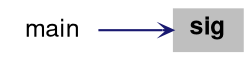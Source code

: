 digraph "sig"
{
 // LATEX_PDF_SIZE
  bgcolor="transparent";
  edge [fontname="Helvetica,Arial,sans-serif",fontsize=15,labelfontsize=15 arrowhead=open arrowtail=open arrowsize=0.5];
  node [fontname="Helvetica,Arial,sans-serif",fontsize=15,fontsize=12 shape=plaintext];
  rankdir="RL";
  Node1 [label=<<b>sig</b>>,height=0.2,width=0.4,color="black", fillcolor="grey75", style="filled", fontcolor="black",tooltip=" "];
  Node1 -> Node2 [dir="back",color="midnightblue",style="solid"];
  Node2 [label="main",height=0.2,width=0.4,color="black",URL="$group__CPP11.html#ga840291bc02cba5474a4cb46a9b9566fe",tooltip=" "];
}
